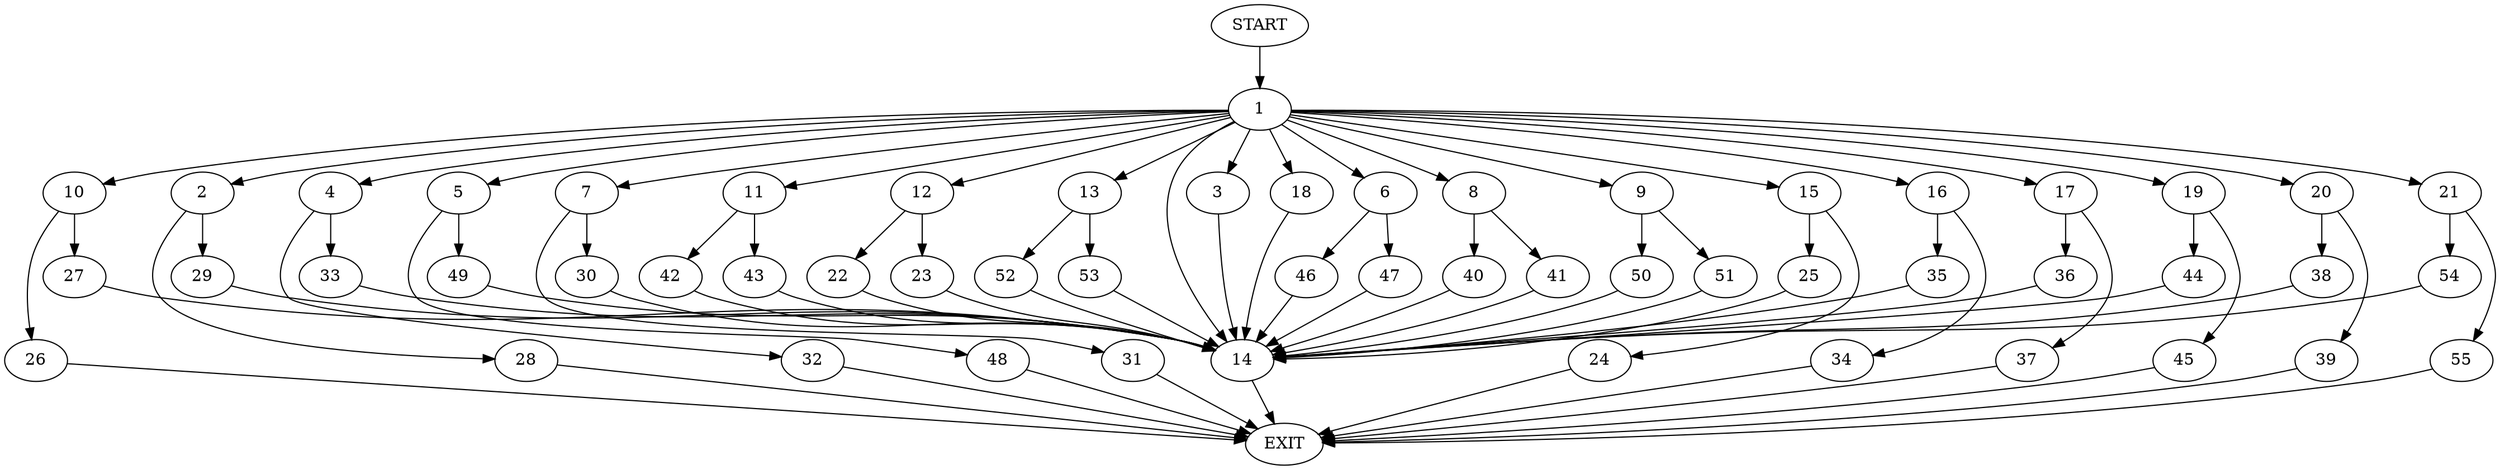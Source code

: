 digraph {
0 [label="START"]
56 [label="EXIT"]
0 -> 1
1 -> 2
1 -> 3
1 -> 4
1 -> 5
1 -> 6
1 -> 7
1 -> 8
1 -> 9
1 -> 10
1 -> 11
1 -> 12
1 -> 13
1 -> 14
1 -> 15
1 -> 16
1 -> 17
1 -> 18
1 -> 19
1 -> 20
1 -> 21
12 -> 22
12 -> 23
15 -> 24
15 -> 25
10 -> 26
10 -> 27
2 -> 28
2 -> 29
7 -> 30
7 -> 31
4 -> 32
4 -> 33
16 -> 34
16 -> 35
14 -> 56
17 -> 36
17 -> 37
20 -> 38
20 -> 39
8 -> 40
8 -> 41
11 -> 42
11 -> 43
19 -> 44
19 -> 45
18 -> 14
6 -> 46
6 -> 47
5 -> 48
5 -> 49
9 -> 50
9 -> 51
13 -> 52
13 -> 53
3 -> 14
21 -> 54
21 -> 55
28 -> 56
29 -> 14
26 -> 56
27 -> 14
30 -> 14
31 -> 56
39 -> 56
38 -> 14
45 -> 56
44 -> 14
48 -> 56
49 -> 14
54 -> 14
55 -> 56
35 -> 14
34 -> 56
40 -> 14
41 -> 14
23 -> 14
22 -> 14
47 -> 14
46 -> 14
24 -> 56
25 -> 14
32 -> 56
33 -> 14
53 -> 14
52 -> 14
51 -> 14
50 -> 14
37 -> 56
36 -> 14
42 -> 14
43 -> 14
}
